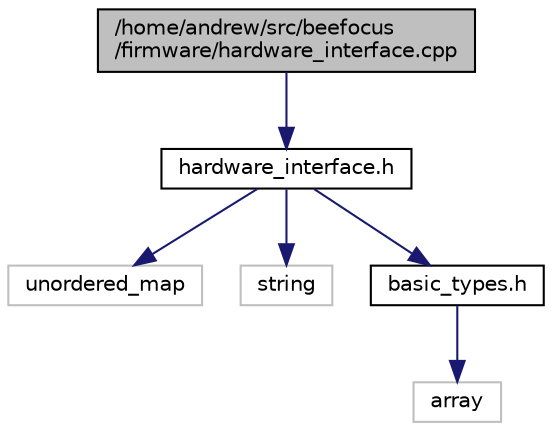 digraph "/home/andrew/src/beefocus/firmware/hardware_interface.cpp"
{
 // INTERACTIVE_SVG=YES
  edge [fontname="Helvetica",fontsize="10",labelfontname="Helvetica",labelfontsize="10"];
  node [fontname="Helvetica",fontsize="10",shape=record];
  Node0 [label="/home/andrew/src/beefocus\l/firmware/hardware_interface.cpp",height=0.2,width=0.4,color="black", fillcolor="grey75", style="filled", fontcolor="black"];
  Node0 -> Node1 [color="midnightblue",fontsize="10",style="solid",fontname="Helvetica"];
  Node1 [label="hardware_interface.h",height=0.2,width=0.4,color="black", fillcolor="white", style="filled",URL="$d4/d91/hardware__interface_8h.html"];
  Node1 -> Node2 [color="midnightblue",fontsize="10",style="solid",fontname="Helvetica"];
  Node2 [label="unordered_map",height=0.2,width=0.4,color="grey75", fillcolor="white", style="filled"];
  Node1 -> Node3 [color="midnightblue",fontsize="10",style="solid",fontname="Helvetica"];
  Node3 [label="string",height=0.2,width=0.4,color="grey75", fillcolor="white", style="filled"];
  Node1 -> Node4 [color="midnightblue",fontsize="10",style="solid",fontname="Helvetica"];
  Node4 [label="basic_types.h",height=0.2,width=0.4,color="black", fillcolor="white", style="filled",URL="$da/d1e/basic__types_8h.html"];
  Node4 -> Node5 [color="midnightblue",fontsize="10",style="solid",fontname="Helvetica"];
  Node5 [label="array",height=0.2,width=0.4,color="grey75", fillcolor="white", style="filled"];
}
